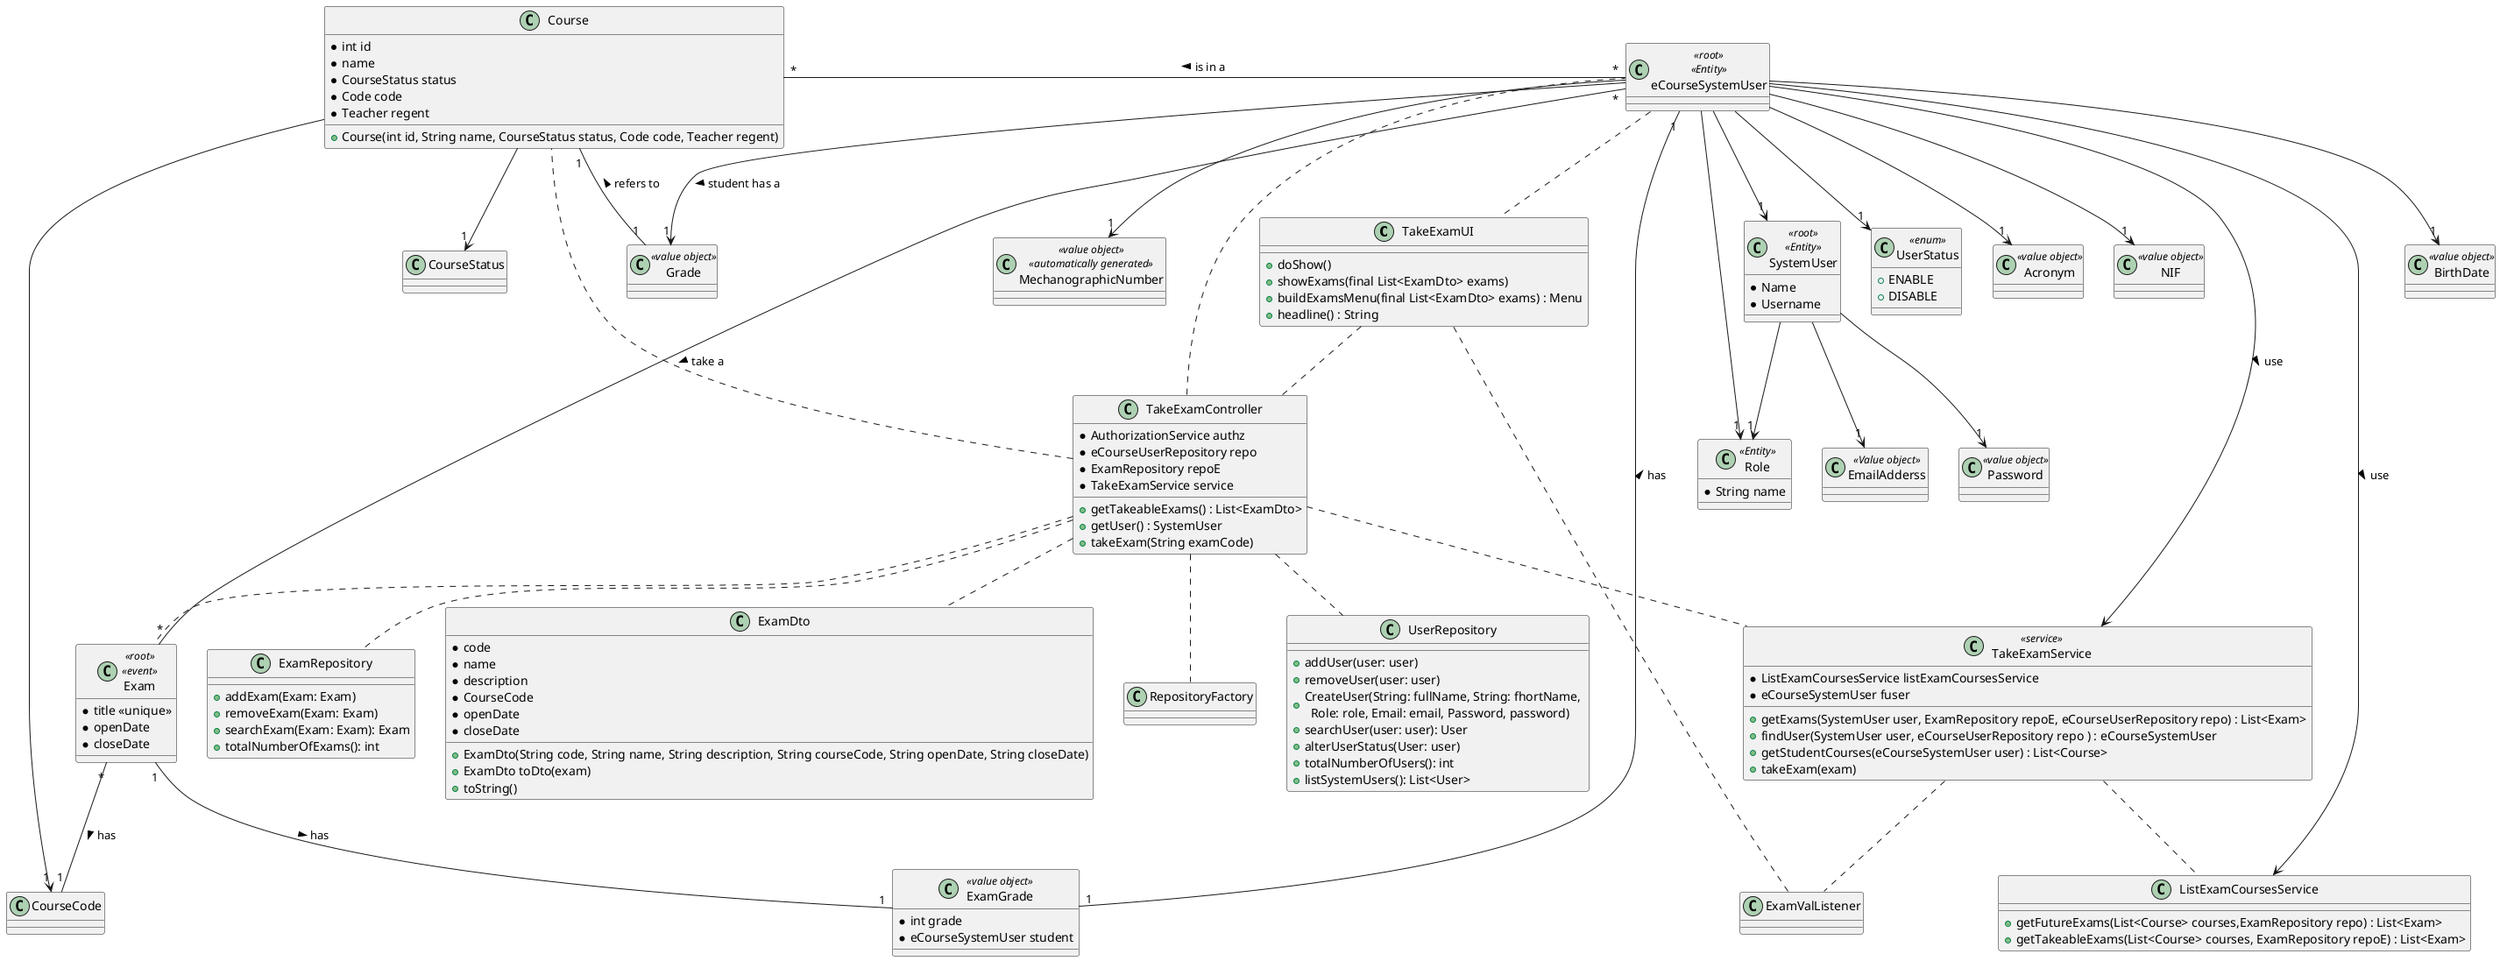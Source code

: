 @startuml

top to bottom direction

class TakeExamUI {
    + doShow()
    + showExams(final List<ExamDto> exams)
    + buildExamsMenu(final List<ExamDto> exams) : Menu
    + headline() : String
}

class TakeExamController {
    * AuthorizationService authz
    * eCourseUserRepository repo
    * ExamRepository repoE
    * TakeExamService service
    + getTakeableExams() : List<ExamDto>
    + getUser() : SystemUser
    + takeExam(String examCode)
}

class SystemUser <<root>> <<Entity>> {
    * Name
    * Username
}

class eCourseSystemUser <<root>> <<Entity>> {

}

class EmailAdderss <<Value object>>

class Role <<Entity>> {
    * String name
}

class UserStatus <<enum>> {
    + ENABLE
    + DISABLE
}

class Password <<value object>>

class Acronym <<value object>>

class NIF <<value object>>

class BirthDate <<value object>>

class MechanographicNumber <<value object>> <<automatically generated>>

class Grade <<value object>>

class Course {
    * int id
    * name
    * CourseStatus status
    * Code code
    * Teacher regent
    + Course(int id, String name, CourseStatus status, Code code, Teacher regent)
}

class Exam <<root>> <<event>> {
    * title <<unique>>
    * openDate
    * closeDate
}

class ExamGrade <<value object>> {
    * int grade
    * eCourseSystemUser student
}

class RepositoryFactory {

}

class UserRepository {
    + addUser(user: user)
    + removeUser(user: user)
    + CreateUser(String: fullName, String: fhortName, \n  Role: role, Email: email, Password, password)
    + searchUser(user: user): User
    + alterUserStatus(User: user)
    + totalNumberOfUsers(): int
    + listSystemUsers(): List<User>
}

class ExamRepository {
    + addExam(Exam: Exam)
    + removeExam(Exam: Exam)
    + searchExam(Exam: Exam): Exam
    + totalNumberOfExams(): int
}

class ExamDto {
     * code
     * name
     * description
     * CourseCode
     * openDate
     * closeDate
     + ExamDto(String code, String name, String description, String courseCode, String openDate, String closeDate)
     + ExamDto toDto(exam)
     + toString()
}

class TakeExamService <<service>> {
    * ListExamCoursesService listExamCoursesService
    * eCourseSystemUser fuser
    + getExams(SystemUser user, ExamRepository repoE, eCourseUserRepository repo) : List<Exam>
    + findUser(SystemUser user, eCourseUserRepository repo ) : eCourseSystemUser
    + getStudentCourses(eCourseSystemUser user) : List<Course>
    + takeExam(exam)

}

class ListExamCoursesService {
    + getFutureExams(List<Course> courses,ExamRepository repo) : List<Exam>
    + getTakeableExams(List<Course> courses, ExamRepository repoE) : List<Exam>
}

class ExamValListener {
}



'Relationships

SystemUser --> "1" EmailAdderss
SystemUser --> "1" Password
SystemUser --> "1" Role

eCourseSystemUser --> "1" SystemUser
eCourseSystemUser --> "1" Role
eCourseSystemUser --> "1" UserStatus
eCourseSystemUser --> "1" Acronym
eCourseSystemUser --> "1" NIF
eCourseSystemUser --> "1" BirthDate
eCourseSystemUser --> "1" MechanographicNumber
eCourseSystemUser --> "1" Grade : student has a >

eCourseSystemUser --> TakeExamService : use >
eCourseSystemUser --> ListExamCoursesService : use >

eCourseSystemUser "*" -- "*" Exam : take a >


Course --> "1" CourseStatus
Course --> "1" CourseCode

Course "1" -- "1" Grade : refers to <

Course "*" - "*" eCourseSystemUser : is in a <

Exam "1" -- "1" ExamGrade : has >
Exam "*" -- "1" CourseCode : has >
ExamGrade "1" -- "1" eCourseSystemUser : has >

eCourseSystemUser .. TakeExamUI
TakeExamUI .. TakeExamController
TakeExamController .. RepositoryFactory
TakeExamController .. ExamRepository
TakeExamController .. UserRepository
TakeExamController .. TakeExamService
TakeExamController .. Exam
TakeExamController .. eCourseSystemUser
TakeExamController .. Course
TakeExamController .. ExamDto
TakeExamService .. ListExamCoursesService
TakeExamService .. ExamValListener
ExamValListener .. TakeExamUI




@enduml
